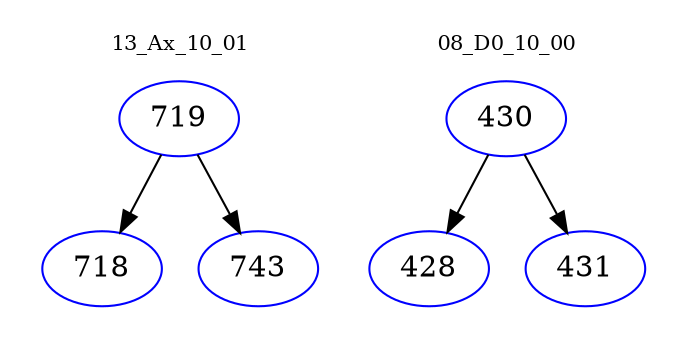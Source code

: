 digraph{
subgraph cluster_0 {
color = white
label = "13_Ax_10_01";
fontsize=10;
T0_719 [label="719", color="blue"]
T0_719 -> T0_718 [color="black"]
T0_718 [label="718", color="blue"]
T0_719 -> T0_743 [color="black"]
T0_743 [label="743", color="blue"]
}
subgraph cluster_1 {
color = white
label = "08_D0_10_00";
fontsize=10;
T1_430 [label="430", color="blue"]
T1_430 -> T1_428 [color="black"]
T1_428 [label="428", color="blue"]
T1_430 -> T1_431 [color="black"]
T1_431 [label="431", color="blue"]
}
}

